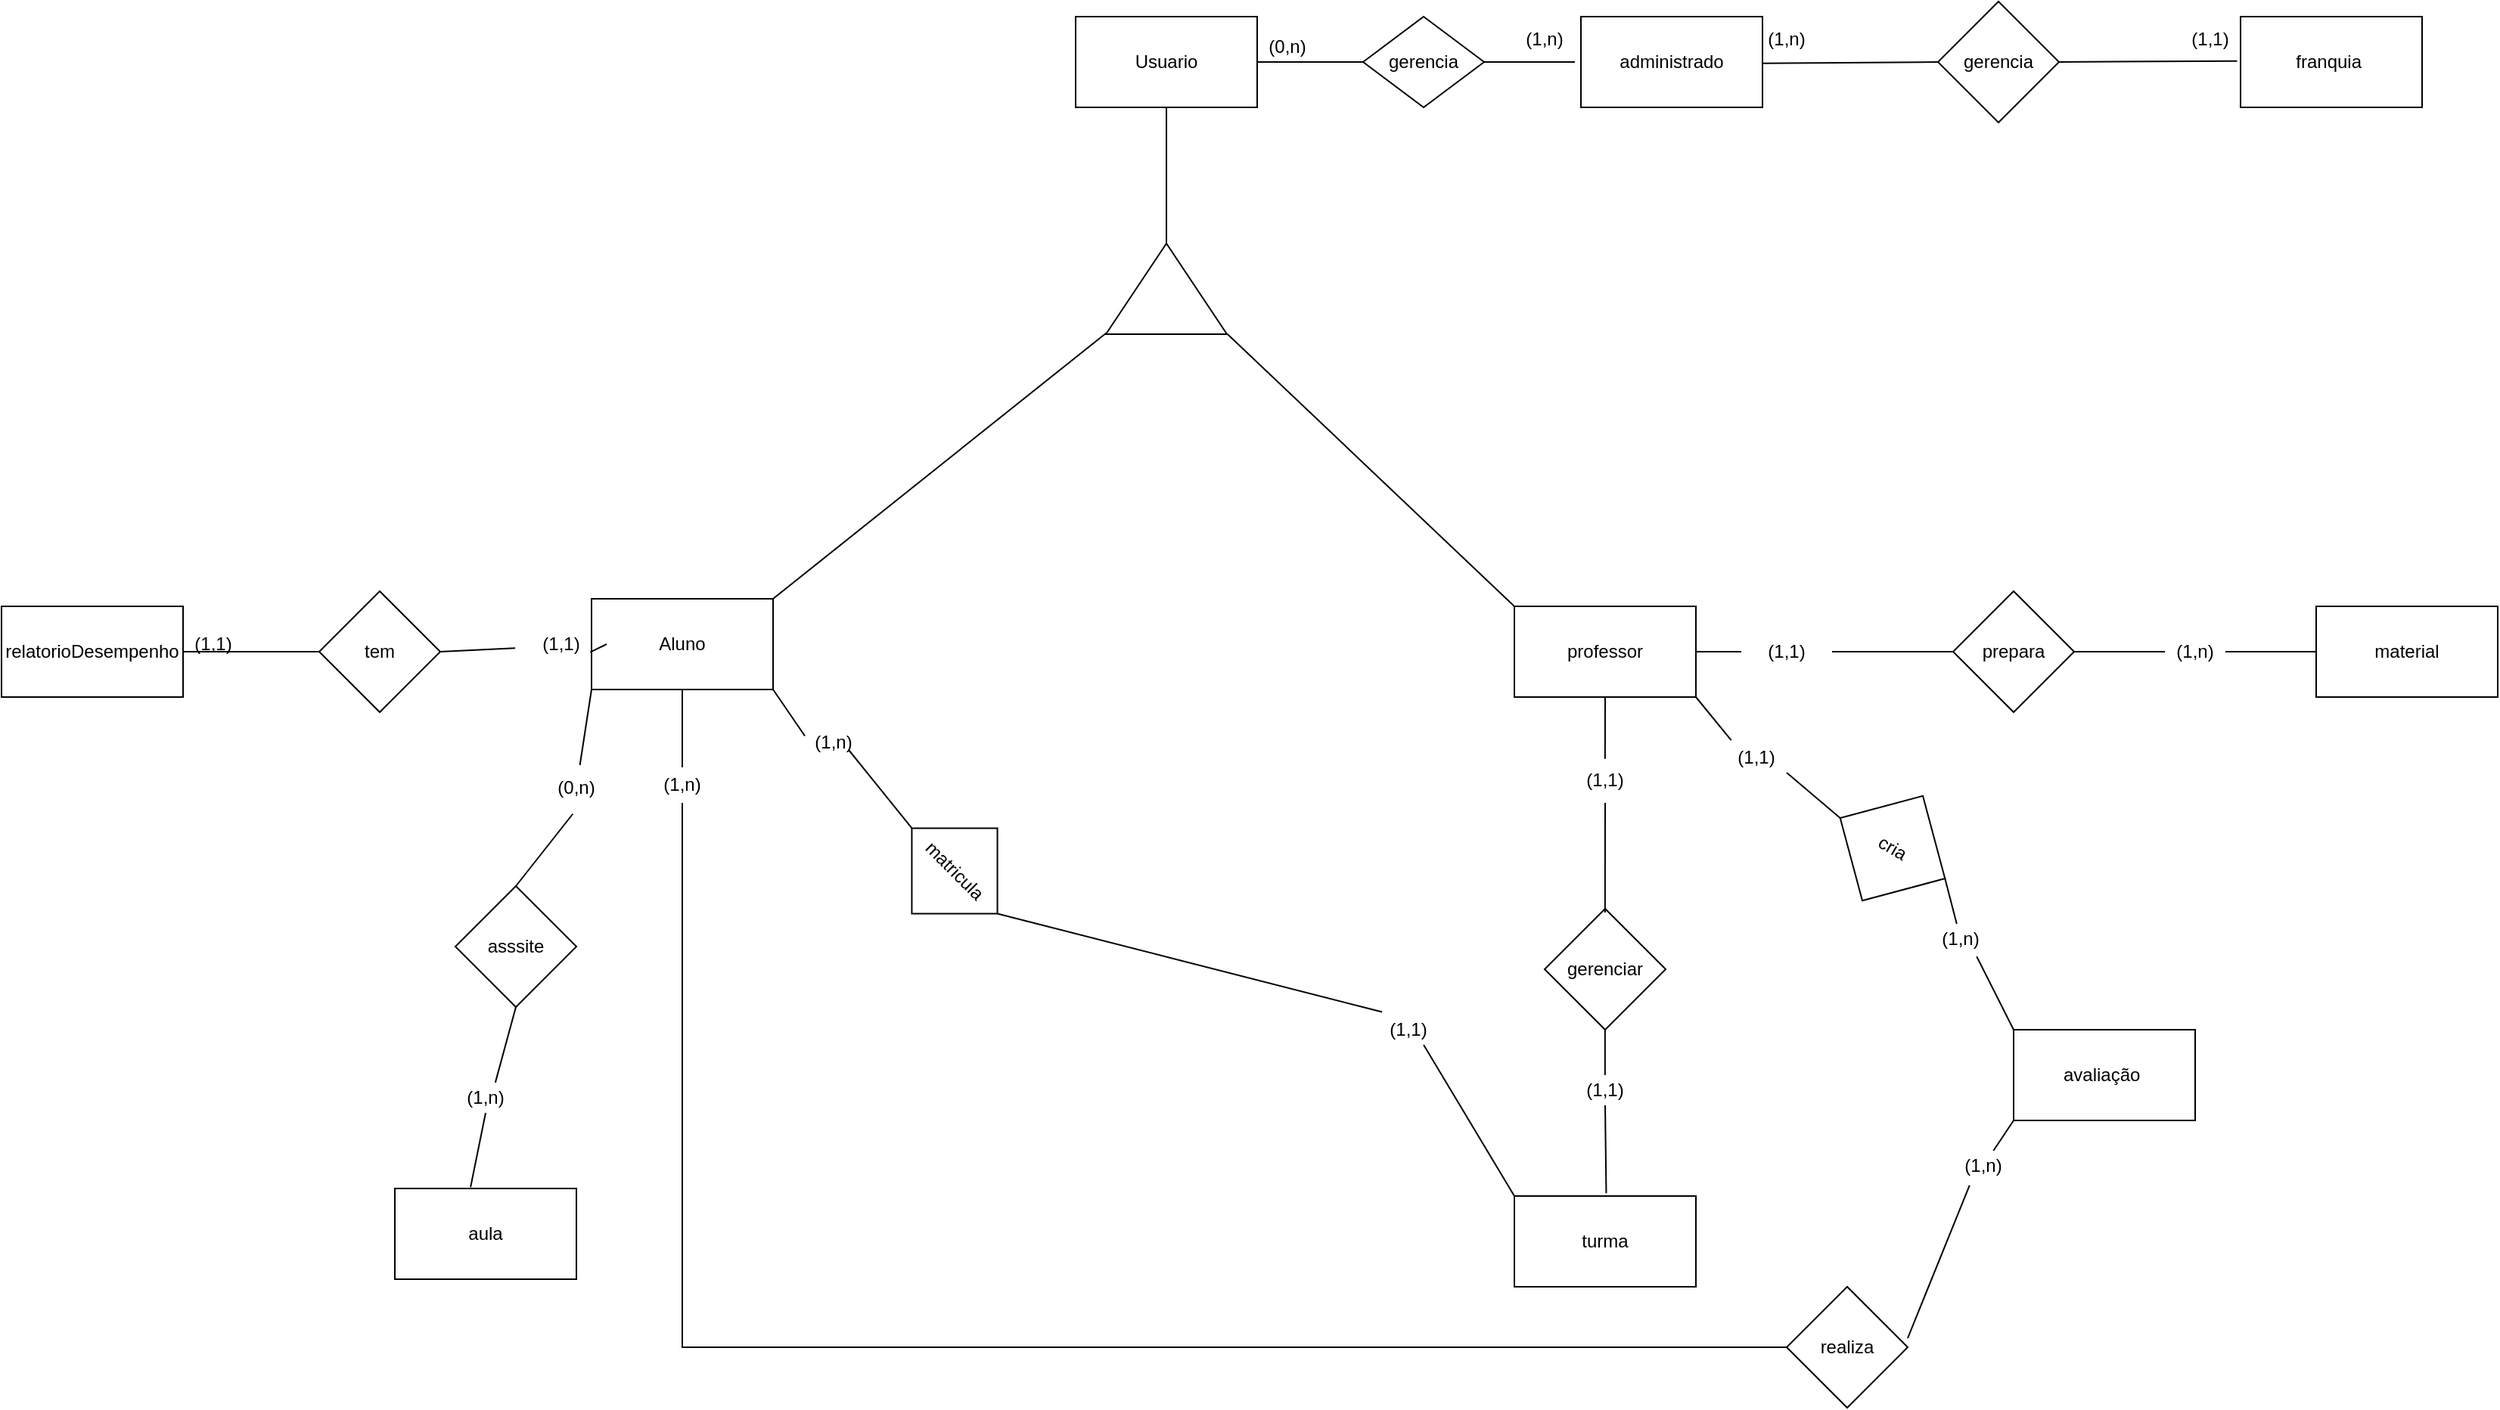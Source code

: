 <mxfile version="24.2.5" type="github">
  <diagram id="C5RBs43oDa-KdzZeNtuy" name="Page-1">
    <mxGraphModel dx="2514" dy="918" grid="1" gridSize="10" guides="1" tooltips="1" connect="1" arrows="1" fold="1" page="1" pageScale="1" pageWidth="827" pageHeight="1169" math="0" shadow="0">
      <root>
        <mxCell id="WIyWlLk6GJQsqaUBKTNV-0" />
        <mxCell id="WIyWlLk6GJQsqaUBKTNV-1" parent="WIyWlLk6GJQsqaUBKTNV-0" />
        <mxCell id="Bjb_hzIt6USLgZH4Bxek-37" value="administrado" style="rounded=0;whiteSpace=wrap;html=1;" vertex="1" parent="WIyWlLk6GJQsqaUBKTNV-1">
          <mxGeometry x="294" y="90" width="120" height="60" as="geometry" />
        </mxCell>
        <mxCell id="Bjb_hzIt6USLgZH4Bxek-38" value="franquia&amp;nbsp;" style="rounded=0;whiteSpace=wrap;html=1;" vertex="1" parent="WIyWlLk6GJQsqaUBKTNV-1">
          <mxGeometry x="730" y="90" width="120" height="60" as="geometry" />
        </mxCell>
        <mxCell id="Bjb_hzIt6USLgZH4Bxek-39" value="Usuario" style="rounded=0;whiteSpace=wrap;html=1;" vertex="1" parent="WIyWlLk6GJQsqaUBKTNV-1">
          <mxGeometry x="-40" y="90" width="120" height="60" as="geometry" />
        </mxCell>
        <mxCell id="Bjb_hzIt6USLgZH4Bxek-40" value="gerencia" style="rhombus;whiteSpace=wrap;html=1;" vertex="1" parent="WIyWlLk6GJQsqaUBKTNV-1">
          <mxGeometry x="530" y="80" width="80" height="80" as="geometry" />
        </mxCell>
        <mxCell id="Bjb_hzIt6USLgZH4Bxek-41" value="" style="endArrow=none;html=1;rounded=0;exitX=0.996;exitY=0.515;exitDx=0;exitDy=0;exitPerimeter=0;entryX=0;entryY=0.5;entryDx=0;entryDy=0;" edge="1" parent="WIyWlLk6GJQsqaUBKTNV-1" source="Bjb_hzIt6USLgZH4Bxek-37" target="Bjb_hzIt6USLgZH4Bxek-40">
          <mxGeometry width="50" height="50" relative="1" as="geometry">
            <mxPoint x="460" y="210" as="sourcePoint" />
            <mxPoint x="520" y="128" as="targetPoint" />
          </mxGeometry>
        </mxCell>
        <mxCell id="Bjb_hzIt6USLgZH4Bxek-42" value="" style="endArrow=none;html=1;rounded=0;exitX=1;exitY=0.5;exitDx=0;exitDy=0;entryX=-0.019;entryY=0.489;entryDx=0;entryDy=0;entryPerimeter=0;" edge="1" parent="WIyWlLk6GJQsqaUBKTNV-1" source="Bjb_hzIt6USLgZH4Bxek-40" target="Bjb_hzIt6USLgZH4Bxek-38">
          <mxGeometry width="50" height="50" relative="1" as="geometry">
            <mxPoint x="660" y="150" as="sourcePoint" />
            <mxPoint x="710" y="100" as="targetPoint" />
          </mxGeometry>
        </mxCell>
        <mxCell id="Bjb_hzIt6USLgZH4Bxek-43" value="(1,1)" style="text;html=1;align=center;verticalAlign=middle;whiteSpace=wrap;rounded=0;" vertex="1" parent="WIyWlLk6GJQsqaUBKTNV-1">
          <mxGeometry x="680" y="90" width="60" height="30" as="geometry" />
        </mxCell>
        <mxCell id="Bjb_hzIt6USLgZH4Bxek-44" value="(1,n)" style="text;html=1;align=center;verticalAlign=middle;whiteSpace=wrap;rounded=0;" vertex="1" parent="WIyWlLk6GJQsqaUBKTNV-1">
          <mxGeometry x="400" y="90" width="60" height="30" as="geometry" />
        </mxCell>
        <mxCell id="Bjb_hzIt6USLgZH4Bxek-45" value="gerencia" style="rhombus;whiteSpace=wrap;html=1;" vertex="1" parent="WIyWlLk6GJQsqaUBKTNV-1">
          <mxGeometry x="150" y="90" width="80" height="60" as="geometry" />
        </mxCell>
        <mxCell id="Bjb_hzIt6USLgZH4Bxek-46" value="" style="endArrow=none;html=1;rounded=0;exitX=1;exitY=0.5;exitDx=0;exitDy=0;" edge="1" parent="WIyWlLk6GJQsqaUBKTNV-1" source="Bjb_hzIt6USLgZH4Bxek-45">
          <mxGeometry width="50" height="50" relative="1" as="geometry">
            <mxPoint x="220" y="170" as="sourcePoint" />
            <mxPoint x="290" y="120" as="targetPoint" />
          </mxGeometry>
        </mxCell>
        <mxCell id="Bjb_hzIt6USLgZH4Bxek-47" value="" style="endArrow=none;html=1;rounded=0;entryX=0;entryY=0.5;entryDx=0;entryDy=0;" edge="1" parent="WIyWlLk6GJQsqaUBKTNV-1" source="Bjb_hzIt6USLgZH4Bxek-39" target="Bjb_hzIt6USLgZH4Bxek-45">
          <mxGeometry width="50" height="50" relative="1" as="geometry">
            <mxPoint x="40" y="210" as="sourcePoint" />
            <mxPoint x="90" y="160" as="targetPoint" />
          </mxGeometry>
        </mxCell>
        <mxCell id="Bjb_hzIt6USLgZH4Bxek-48" value="(0,n)" style="text;html=1;align=center;verticalAlign=middle;whiteSpace=wrap;rounded=0;" vertex="1" parent="WIyWlLk6GJQsqaUBKTNV-1">
          <mxGeometry x="70" y="100" width="60" height="20" as="geometry" />
        </mxCell>
        <mxCell id="Bjb_hzIt6USLgZH4Bxek-49" value="(1,n)" style="text;html=1;align=center;verticalAlign=middle;whiteSpace=wrap;rounded=0;" vertex="1" parent="WIyWlLk6GJQsqaUBKTNV-1">
          <mxGeometry x="240" y="90" width="60" height="30" as="geometry" />
        </mxCell>
        <mxCell id="Bjb_hzIt6USLgZH4Bxek-50" value="" style="triangle;whiteSpace=wrap;html=1;rotation=-90;" vertex="1" parent="WIyWlLk6GJQsqaUBKTNV-1">
          <mxGeometry x="-10" y="230" width="60" height="80" as="geometry" />
        </mxCell>
        <mxCell id="Bjb_hzIt6USLgZH4Bxek-51" value="Aluno" style="rounded=0;whiteSpace=wrap;html=1;" vertex="1" parent="WIyWlLk6GJQsqaUBKTNV-1">
          <mxGeometry x="-360" y="475" width="120" height="60" as="geometry" />
        </mxCell>
        <mxCell id="Bjb_hzIt6USLgZH4Bxek-52" value="professor" style="rounded=0;whiteSpace=wrap;html=1;" vertex="1" parent="WIyWlLk6GJQsqaUBKTNV-1">
          <mxGeometry x="250" y="480" width="120" height="60" as="geometry" />
        </mxCell>
        <mxCell id="Bjb_hzIt6USLgZH4Bxek-53" value="" style="endArrow=none;html=1;rounded=0;entryX=0.5;entryY=1;entryDx=0;entryDy=0;exitX=1;exitY=0.5;exitDx=0;exitDy=0;" edge="1" parent="WIyWlLk6GJQsqaUBKTNV-1" source="Bjb_hzIt6USLgZH4Bxek-50" target="Bjb_hzIt6USLgZH4Bxek-39">
          <mxGeometry width="50" height="50" relative="1" as="geometry">
            <mxPoint x="-30" y="240" as="sourcePoint" />
            <mxPoint x="20" y="190" as="targetPoint" />
          </mxGeometry>
        </mxCell>
        <mxCell id="Bjb_hzIt6USLgZH4Bxek-54" value="" style="endArrow=none;html=1;rounded=0;exitX=1;exitY=0;exitDx=0;exitDy=0;entryX=0.013;entryY=0.003;entryDx=0;entryDy=0;entryPerimeter=0;" edge="1" parent="WIyWlLk6GJQsqaUBKTNV-1" source="Bjb_hzIt6USLgZH4Bxek-51" target="Bjb_hzIt6USLgZH4Bxek-50">
          <mxGeometry width="50" height="50" relative="1" as="geometry">
            <mxPoint x="-120" y="410" as="sourcePoint" />
            <mxPoint x="-21" y="302" as="targetPoint" />
          </mxGeometry>
        </mxCell>
        <mxCell id="Bjb_hzIt6USLgZH4Bxek-55" value="" style="endArrow=none;html=1;rounded=0;entryX=0;entryY=1.005;entryDx=0;entryDy=0;entryPerimeter=0;exitX=0;exitY=0;exitDx=0;exitDy=0;" edge="1" parent="WIyWlLk6GJQsqaUBKTNV-1" source="Bjb_hzIt6USLgZH4Bxek-52" target="Bjb_hzIt6USLgZH4Bxek-50">
          <mxGeometry width="50" height="50" relative="1" as="geometry">
            <mxPoint x="10" y="420" as="sourcePoint" />
            <mxPoint x="60" y="370" as="targetPoint" />
          </mxGeometry>
        </mxCell>
        <mxCell id="Bjb_hzIt6USLgZH4Bxek-56" value="cria" style="rhombus;whiteSpace=wrap;html=1;rotation=30;" vertex="1" parent="WIyWlLk6GJQsqaUBKTNV-1">
          <mxGeometry x="460" y="600" width="80" height="80" as="geometry" />
        </mxCell>
        <mxCell id="Bjb_hzIt6USLgZH4Bxek-57" value="avaliação&amp;nbsp;" style="rounded=0;whiteSpace=wrap;html=1;" vertex="1" parent="WIyWlLk6GJQsqaUBKTNV-1">
          <mxGeometry x="580" y="760" width="120" height="60" as="geometry" />
        </mxCell>
        <mxCell id="Bjb_hzIt6USLgZH4Bxek-58" value="" style="endArrow=none;html=1;rounded=0;entryX=1;entryY=1;entryDx=0;entryDy=0;exitX=0.083;exitY=-0.074;exitDx=0;exitDy=0;exitPerimeter=0;" edge="1" parent="WIyWlLk6GJQsqaUBKTNV-1" source="Bjb_hzIt6USLgZH4Bxek-67" target="Bjb_hzIt6USLgZH4Bxek-52">
          <mxGeometry width="50" height="50" relative="1" as="geometry">
            <mxPoint x="360" y="650" as="sourcePoint" />
            <mxPoint x="410" y="600" as="targetPoint" />
          </mxGeometry>
        </mxCell>
        <mxCell id="Bjb_hzIt6USLgZH4Bxek-59" value="" style="endArrow=none;html=1;rounded=0;entryX=1;entryY=0.5;entryDx=0;entryDy=0;" edge="1" parent="WIyWlLk6GJQsqaUBKTNV-1" source="Bjb_hzIt6USLgZH4Bxek-65" target="Bjb_hzIt6USLgZH4Bxek-56">
          <mxGeometry width="50" height="50" relative="1" as="geometry">
            <mxPoint x="520" y="750" as="sourcePoint" />
            <mxPoint x="540" y="680" as="targetPoint" />
          </mxGeometry>
        </mxCell>
        <mxCell id="Bjb_hzIt6USLgZH4Bxek-60" value="gerenciar" style="rhombus;whiteSpace=wrap;html=1;" vertex="1" parent="WIyWlLk6GJQsqaUBKTNV-1">
          <mxGeometry x="270" y="680" width="80" height="80" as="geometry" />
        </mxCell>
        <mxCell id="Bjb_hzIt6USLgZH4Bxek-61" value="" style="endArrow=none;html=1;rounded=0;exitX=0.499;exitY=0.031;exitDx=0;exitDy=0;exitPerimeter=0;entryX=0.5;entryY=1;entryDx=0;entryDy=0;" edge="1" parent="WIyWlLk6GJQsqaUBKTNV-1" source="Bjb_hzIt6USLgZH4Bxek-71" target="Bjb_hzIt6USLgZH4Bxek-52">
          <mxGeometry width="50" height="50" relative="1" as="geometry">
            <mxPoint x="290" y="680" as="sourcePoint" />
            <mxPoint x="290" y="560" as="targetPoint" />
          </mxGeometry>
        </mxCell>
        <mxCell id="Bjb_hzIt6USLgZH4Bxek-62" value="turma" style="rounded=0;whiteSpace=wrap;html=1;" vertex="1" parent="WIyWlLk6GJQsqaUBKTNV-1">
          <mxGeometry x="250" y="870" width="120" height="60" as="geometry" />
        </mxCell>
        <mxCell id="Bjb_hzIt6USLgZH4Bxek-63" value="" style="endArrow=none;html=1;rounded=0;entryX=0.5;entryY=1;entryDx=0;entryDy=0;exitX=0.75;exitY=0;exitDx=0;exitDy=0;" edge="1" parent="WIyWlLk6GJQsqaUBKTNV-1">
          <mxGeometry width="50" height="50" relative="1" as="geometry">
            <mxPoint x="309.92" y="790" as="sourcePoint" />
            <mxPoint x="309.92" y="760" as="targetPoint" />
          </mxGeometry>
        </mxCell>
        <mxCell id="Bjb_hzIt6USLgZH4Bxek-64" value="" style="endArrow=none;html=1;rounded=0;entryX=0.853;entryY=1.078;entryDx=0;entryDy=0;exitX=0;exitY=0;exitDx=0;exitDy=0;entryPerimeter=0;" edge="1" parent="WIyWlLk6GJQsqaUBKTNV-1" source="Bjb_hzIt6USLgZH4Bxek-57" target="Bjb_hzIt6USLgZH4Bxek-65">
          <mxGeometry width="50" height="50" relative="1" as="geometry">
            <mxPoint x="580" y="760" as="sourcePoint" />
            <mxPoint x="535" y="660" as="targetPoint" />
          </mxGeometry>
        </mxCell>
        <mxCell id="Bjb_hzIt6USLgZH4Bxek-65" value="(1,n)" style="text;html=1;align=center;verticalAlign=middle;whiteSpace=wrap;rounded=0;" vertex="1" parent="WIyWlLk6GJQsqaUBKTNV-1">
          <mxGeometry x="530" y="690" width="30" height="20" as="geometry" />
        </mxCell>
        <mxCell id="Bjb_hzIt6USLgZH4Bxek-66" value="" style="endArrow=none;html=1;rounded=0;entryX=1;entryY=1;entryDx=0;entryDy=0;exitX=0;exitY=0.5;exitDx=0;exitDy=0;" edge="1" parent="WIyWlLk6GJQsqaUBKTNV-1" source="Bjb_hzIt6USLgZH4Bxek-56" target="Bjb_hzIt6USLgZH4Bxek-67">
          <mxGeometry width="50" height="50" relative="1" as="geometry">
            <mxPoint x="465" y="620" as="sourcePoint" />
            <mxPoint x="370" y="550" as="targetPoint" />
          </mxGeometry>
        </mxCell>
        <mxCell id="Bjb_hzIt6USLgZH4Bxek-67" value="(1,1)" style="text;html=1;align=center;verticalAlign=middle;whiteSpace=wrap;rounded=0;" vertex="1" parent="WIyWlLk6GJQsqaUBKTNV-1">
          <mxGeometry x="390" y="570" width="40" height="20" as="geometry" />
        </mxCell>
        <mxCell id="Bjb_hzIt6USLgZH4Bxek-68" value="" style="endArrow=none;html=1;rounded=0;exitX=0.506;exitY=-0.032;exitDx=0;exitDy=0;exitPerimeter=0;entryX=0.5;entryY=1;entryDx=0;entryDy=0;" edge="1" parent="WIyWlLk6GJQsqaUBKTNV-1" source="Bjb_hzIt6USLgZH4Bxek-62" target="Bjb_hzIt6USLgZH4Bxek-69">
          <mxGeometry width="50" height="50" relative="1" as="geometry">
            <mxPoint x="290" y="860" as="sourcePoint" />
            <mxPoint x="290" y="820" as="targetPoint" />
          </mxGeometry>
        </mxCell>
        <mxCell id="Bjb_hzIt6USLgZH4Bxek-69" value="(1,1)" style="text;html=1;align=center;verticalAlign=middle;whiteSpace=wrap;rounded=0;" vertex="1" parent="WIyWlLk6GJQsqaUBKTNV-1">
          <mxGeometry x="290" y="790" width="40" height="20" as="geometry" />
        </mxCell>
        <mxCell id="Bjb_hzIt6USLgZH4Bxek-70" value="" style="endArrow=none;html=1;rounded=0;exitX=0.499;exitY=0.031;exitDx=0;exitDy=0;exitPerimeter=0;entryX=0.5;entryY=1;entryDx=0;entryDy=0;" edge="1" parent="WIyWlLk6GJQsqaUBKTNV-1" source="Bjb_hzIt6USLgZH4Bxek-60" target="Bjb_hzIt6USLgZH4Bxek-71">
          <mxGeometry width="50" height="50" relative="1" as="geometry">
            <mxPoint x="310" y="682" as="sourcePoint" />
            <mxPoint x="310" y="550" as="targetPoint" />
          </mxGeometry>
        </mxCell>
        <mxCell id="Bjb_hzIt6USLgZH4Bxek-71" value="(1,1)" style="text;html=1;align=center;verticalAlign=middle;whiteSpace=wrap;rounded=0;" vertex="1" parent="WIyWlLk6GJQsqaUBKTNV-1">
          <mxGeometry x="280" y="580" width="60" height="30" as="geometry" />
        </mxCell>
        <mxCell id="Bjb_hzIt6USLgZH4Bxek-72" value="aula" style="rounded=0;whiteSpace=wrap;html=1;" vertex="1" parent="WIyWlLk6GJQsqaUBKTNV-1">
          <mxGeometry x="-490" y="865" width="120" height="60" as="geometry" />
        </mxCell>
        <mxCell id="Bjb_hzIt6USLgZH4Bxek-73" value="asssite" style="rhombus;whiteSpace=wrap;html=1;" vertex="1" parent="WIyWlLk6GJQsqaUBKTNV-1">
          <mxGeometry x="-450" y="665" width="80" height="80" as="geometry" />
        </mxCell>
        <mxCell id="Bjb_hzIt6USLgZH4Bxek-74" value="" style="endArrow=none;html=1;rounded=0;entryX=0;entryY=1;entryDx=0;entryDy=0;" edge="1" parent="WIyWlLk6GJQsqaUBKTNV-1" source="Bjb_hzIt6USLgZH4Bxek-79" target="Bjb_hzIt6USLgZH4Bxek-51">
          <mxGeometry width="50" height="50" relative="1" as="geometry">
            <mxPoint x="-500" y="685" as="sourcePoint" />
            <mxPoint x="-450" y="635" as="targetPoint" />
          </mxGeometry>
        </mxCell>
        <mxCell id="Bjb_hzIt6USLgZH4Bxek-75" value="" style="endArrow=none;html=1;rounded=0;entryX=0.5;entryY=1;entryDx=0;entryDy=0;exitX=0.607;exitY=-0.003;exitDx=0;exitDy=0;exitPerimeter=0;" edge="1" parent="WIyWlLk6GJQsqaUBKTNV-1" source="Bjb_hzIt6USLgZH4Bxek-77" target="Bjb_hzIt6USLgZH4Bxek-73">
          <mxGeometry width="50" height="50" relative="1" as="geometry">
            <mxPoint x="-430" y="855" as="sourcePoint" />
            <mxPoint x="-380" y="805" as="targetPoint" />
          </mxGeometry>
        </mxCell>
        <mxCell id="Bjb_hzIt6USLgZH4Bxek-76" value="" style="endArrow=none;html=1;rounded=0;entryX=0.5;entryY=1;entryDx=0;entryDy=0;exitX=0.417;exitY=-0.014;exitDx=0;exitDy=0;exitPerimeter=0;" edge="1" parent="WIyWlLk6GJQsqaUBKTNV-1" source="Bjb_hzIt6USLgZH4Bxek-72" target="Bjb_hzIt6USLgZH4Bxek-77">
          <mxGeometry width="50" height="50" relative="1" as="geometry">
            <mxPoint x="-380" y="854" as="sourcePoint" />
            <mxPoint x="-380" y="765" as="targetPoint" />
          </mxGeometry>
        </mxCell>
        <mxCell id="Bjb_hzIt6USLgZH4Bxek-77" value="(1,n)" style="text;html=1;align=center;verticalAlign=middle;whiteSpace=wrap;rounded=0;" vertex="1" parent="WIyWlLk6GJQsqaUBKTNV-1">
          <mxGeometry x="-460" y="795" width="60" height="20" as="geometry" />
        </mxCell>
        <mxCell id="Bjb_hzIt6USLgZH4Bxek-78" value="" style="endArrow=none;html=1;rounded=0;entryX=0.461;entryY=1.075;entryDx=0;entryDy=0;exitX=0.5;exitY=0;exitDx=0;exitDy=0;entryPerimeter=0;" edge="1" parent="WIyWlLk6GJQsqaUBKTNV-1" source="Bjb_hzIt6USLgZH4Bxek-73" target="Bjb_hzIt6USLgZH4Bxek-79">
          <mxGeometry width="50" height="50" relative="1" as="geometry">
            <mxPoint x="-380" y="685" as="sourcePoint" />
            <mxPoint x="-360" y="535" as="targetPoint" />
          </mxGeometry>
        </mxCell>
        <mxCell id="Bjb_hzIt6USLgZH4Bxek-79" value="(0,n)" style="text;html=1;align=center;verticalAlign=middle;whiteSpace=wrap;rounded=0;" vertex="1" parent="WIyWlLk6GJQsqaUBKTNV-1">
          <mxGeometry x="-400" y="585" width="60" height="30" as="geometry" />
        </mxCell>
        <mxCell id="Bjb_hzIt6USLgZH4Bxek-80" value="matricula" style="rhombus;whiteSpace=wrap;html=1;rotation=45;" vertex="1" parent="WIyWlLk6GJQsqaUBKTNV-1">
          <mxGeometry x="-160" y="615" width="80" height="80" as="geometry" />
        </mxCell>
        <mxCell id="Bjb_hzIt6USLgZH4Bxek-81" value="" style="endArrow=none;html=1;rounded=0;entryX=1;entryY=1;entryDx=0;entryDy=0;exitX=0.184;exitY=0.077;exitDx=0;exitDy=0;exitPerimeter=0;" edge="1" parent="WIyWlLk6GJQsqaUBKTNV-1" source="Bjb_hzIt6USLgZH4Bxek-86" target="Bjb_hzIt6USLgZH4Bxek-51">
          <mxGeometry width="50" height="50" relative="1" as="geometry">
            <mxPoint x="-340" y="675" as="sourcePoint" />
            <mxPoint x="-290" y="625" as="targetPoint" />
          </mxGeometry>
        </mxCell>
        <mxCell id="Bjb_hzIt6USLgZH4Bxek-82" value="" style="endArrow=none;html=1;rounded=0;entryX=1;entryY=0.5;entryDx=0;entryDy=0;exitX=0.209;exitY=-0.088;exitDx=0;exitDy=0;exitPerimeter=0;" edge="1" parent="WIyWlLk6GJQsqaUBKTNV-1" source="Bjb_hzIt6USLgZH4Bxek-84" target="Bjb_hzIt6USLgZH4Bxek-80">
          <mxGeometry width="50" height="50" relative="1" as="geometry">
            <mxPoint x="-20" y="820" as="sourcePoint" />
            <mxPoint x="30" y="770" as="targetPoint" />
          </mxGeometry>
        </mxCell>
        <mxCell id="Bjb_hzIt6USLgZH4Bxek-83" value="" style="endArrow=none;html=1;rounded=0;entryX=0.667;entryY=1;entryDx=0;entryDy=0;exitX=0;exitY=0;exitDx=0;exitDy=0;entryPerimeter=0;" edge="1" parent="WIyWlLk6GJQsqaUBKTNV-1" source="Bjb_hzIt6USLgZH4Bxek-62" target="Bjb_hzIt6USLgZH4Bxek-84">
          <mxGeometry width="50" height="50" relative="1" as="geometry">
            <mxPoint x="250" y="870" as="sourcePoint" />
            <mxPoint x="108" y="698" as="targetPoint" />
          </mxGeometry>
        </mxCell>
        <mxCell id="Bjb_hzIt6USLgZH4Bxek-84" value="(1,1)" style="text;html=1;align=center;verticalAlign=middle;whiteSpace=wrap;rounded=0;" vertex="1" parent="WIyWlLk6GJQsqaUBKTNV-1">
          <mxGeometry x="150" y="750" width="60" height="20" as="geometry" />
        </mxCell>
        <mxCell id="Bjb_hzIt6USLgZH4Bxek-85" value="" style="endArrow=none;html=1;rounded=0;entryX=0.667;entryY=1;entryDx=0;entryDy=0;exitX=0;exitY=0.5;exitDx=0;exitDy=0;entryPerimeter=0;" edge="1" parent="WIyWlLk6GJQsqaUBKTNV-1" source="Bjb_hzIt6USLgZH4Bxek-80" target="Bjb_hzIt6USLgZH4Bxek-86">
          <mxGeometry width="50" height="50" relative="1" as="geometry">
            <mxPoint x="-148" y="627" as="sourcePoint" />
            <mxPoint x="-240" y="535" as="targetPoint" />
          </mxGeometry>
        </mxCell>
        <mxCell id="Bjb_hzIt6USLgZH4Bxek-86" value="(1,n)" style="text;html=1;align=center;verticalAlign=middle;whiteSpace=wrap;rounded=0;" vertex="1" parent="WIyWlLk6GJQsqaUBKTNV-1">
          <mxGeometry x="-230" y="565" width="60" height="10" as="geometry" />
        </mxCell>
        <mxCell id="Bjb_hzIt6USLgZH4Bxek-87" value="" style="endArrow=none;html=1;rounded=0;entryX=0.5;entryY=1;entryDx=0;entryDy=0;exitX=0.5;exitY=0.059;exitDx=0;exitDy=0;exitPerimeter=0;" edge="1" parent="WIyWlLk6GJQsqaUBKTNV-1" source="Bjb_hzIt6USLgZH4Bxek-93" target="Bjb_hzIt6USLgZH4Bxek-51">
          <mxGeometry width="50" height="50" relative="1" as="geometry">
            <mxPoint x="210" y="955" as="sourcePoint" />
            <mxPoint x="-310" y="535" as="targetPoint" />
            <Array as="points" />
          </mxGeometry>
        </mxCell>
        <mxCell id="Bjb_hzIt6USLgZH4Bxek-88" value="realiza" style="rhombus;whiteSpace=wrap;html=1;" vertex="1" parent="WIyWlLk6GJQsqaUBKTNV-1">
          <mxGeometry x="430" y="930" width="80" height="80" as="geometry" />
        </mxCell>
        <mxCell id="Bjb_hzIt6USLgZH4Bxek-89" value="" style="endArrow=none;html=1;rounded=0;entryX=0;entryY=1;entryDx=0;entryDy=0;" edge="1" parent="WIyWlLk6GJQsqaUBKTNV-1" source="Bjb_hzIt6USLgZH4Bxek-91" target="Bjb_hzIt6USLgZH4Bxek-57">
          <mxGeometry width="50" height="50" relative="1" as="geometry">
            <mxPoint x="560" y="970" as="sourcePoint" />
            <mxPoint x="610" y="920" as="targetPoint" />
          </mxGeometry>
        </mxCell>
        <mxCell id="Bjb_hzIt6USLgZH4Bxek-90" value="" style="endArrow=none;html=1;rounded=0;exitX=1;exitY=0.425;exitDx=0;exitDy=0;exitPerimeter=0;entryX=0.348;entryY=1.144;entryDx=0;entryDy=0;entryPerimeter=0;" edge="1" parent="WIyWlLk6GJQsqaUBKTNV-1" source="Bjb_hzIt6USLgZH4Bxek-88" target="Bjb_hzIt6USLgZH4Bxek-91">
          <mxGeometry width="50" height="50" relative="1" as="geometry">
            <mxPoint x="500" y="964" as="sourcePoint" />
            <mxPoint x="580" y="820" as="targetPoint" />
          </mxGeometry>
        </mxCell>
        <mxCell id="Bjb_hzIt6USLgZH4Bxek-91" value="(1,n)" style="text;html=1;align=center;verticalAlign=middle;whiteSpace=wrap;rounded=0;" vertex="1" parent="WIyWlLk6GJQsqaUBKTNV-1">
          <mxGeometry x="530" y="840" width="60" height="20" as="geometry" />
        </mxCell>
        <mxCell id="Bjb_hzIt6USLgZH4Bxek-92" value="" style="endArrow=none;html=1;rounded=0;entryX=0.5;entryY=1;entryDx=0;entryDy=0;exitX=0;exitY=0.5;exitDx=0;exitDy=0;" edge="1" parent="WIyWlLk6GJQsqaUBKTNV-1" source="Bjb_hzIt6USLgZH4Bxek-88" target="Bjb_hzIt6USLgZH4Bxek-93">
          <mxGeometry width="50" height="50" relative="1" as="geometry">
            <mxPoint x="330" y="960" as="sourcePoint" />
            <mxPoint x="-180" y="540" as="targetPoint" />
            <Array as="points">
              <mxPoint x="-300" y="970" />
            </Array>
          </mxGeometry>
        </mxCell>
        <mxCell id="Bjb_hzIt6USLgZH4Bxek-93" value="(1,n)" style="text;html=1;align=center;verticalAlign=middle;whiteSpace=wrap;rounded=0;" vertex="1" parent="WIyWlLk6GJQsqaUBKTNV-1">
          <mxGeometry x="-330" y="585" width="60" height="25" as="geometry" />
        </mxCell>
        <mxCell id="Bjb_hzIt6USLgZH4Bxek-94" value="material" style="rounded=0;whiteSpace=wrap;html=1;" vertex="1" parent="WIyWlLk6GJQsqaUBKTNV-1">
          <mxGeometry x="780" y="480" width="120" height="60" as="geometry" />
        </mxCell>
        <mxCell id="Bjb_hzIt6USLgZH4Bxek-95" value="prepara" style="rhombus;whiteSpace=wrap;html=1;" vertex="1" parent="WIyWlLk6GJQsqaUBKTNV-1">
          <mxGeometry x="540" y="470" width="80" height="80" as="geometry" />
        </mxCell>
        <mxCell id="Bjb_hzIt6USLgZH4Bxek-96" value="" style="endArrow=none;html=1;rounded=0;exitX=1;exitY=0.5;exitDx=0;exitDy=0;entryX=0;entryY=0.5;entryDx=0;entryDy=0;" edge="1" parent="WIyWlLk6GJQsqaUBKTNV-1" source="Bjb_hzIt6USLgZH4Bxek-101" target="Bjb_hzIt6USLgZH4Bxek-95">
          <mxGeometry width="50" height="50" relative="1" as="geometry">
            <mxPoint x="400" y="520" as="sourcePoint" />
            <mxPoint x="450" y="470" as="targetPoint" />
          </mxGeometry>
        </mxCell>
        <mxCell id="Bjb_hzIt6USLgZH4Bxek-97" value="" style="endArrow=none;html=1;rounded=0;exitX=1;exitY=0.5;exitDx=0;exitDy=0;entryX=0;entryY=0.5;entryDx=0;entryDy=0;" edge="1" parent="WIyWlLk6GJQsqaUBKTNV-1" source="Bjb_hzIt6USLgZH4Bxek-99" target="Bjb_hzIt6USLgZH4Bxek-94">
          <mxGeometry width="50" height="50" relative="1" as="geometry">
            <mxPoint x="670" y="560" as="sourcePoint" />
            <mxPoint x="720" y="510" as="targetPoint" />
          </mxGeometry>
        </mxCell>
        <mxCell id="Bjb_hzIt6USLgZH4Bxek-98" value="" style="endArrow=none;html=1;rounded=0;exitX=1;exitY=0.5;exitDx=0;exitDy=0;entryX=0;entryY=0.5;entryDx=0;entryDy=0;" edge="1" parent="WIyWlLk6GJQsqaUBKTNV-1" source="Bjb_hzIt6USLgZH4Bxek-95" target="Bjb_hzIt6USLgZH4Bxek-99">
          <mxGeometry width="50" height="50" relative="1" as="geometry">
            <mxPoint x="620" y="510" as="sourcePoint" />
            <mxPoint x="740" y="510" as="targetPoint" />
          </mxGeometry>
        </mxCell>
        <mxCell id="Bjb_hzIt6USLgZH4Bxek-99" value="(1,n)" style="text;html=1;align=center;verticalAlign=middle;whiteSpace=wrap;rounded=0;" vertex="1" parent="WIyWlLk6GJQsqaUBKTNV-1">
          <mxGeometry x="680" y="500" width="40" height="20" as="geometry" />
        </mxCell>
        <mxCell id="Bjb_hzIt6USLgZH4Bxek-100" value="" style="endArrow=none;html=1;rounded=0;exitX=1;exitY=0.5;exitDx=0;exitDy=0;entryX=0;entryY=0.5;entryDx=0;entryDy=0;" edge="1" parent="WIyWlLk6GJQsqaUBKTNV-1" source="Bjb_hzIt6USLgZH4Bxek-52" target="Bjb_hzIt6USLgZH4Bxek-101">
          <mxGeometry width="50" height="50" relative="1" as="geometry">
            <mxPoint x="370" y="510" as="sourcePoint" />
            <mxPoint x="540" y="510" as="targetPoint" />
          </mxGeometry>
        </mxCell>
        <mxCell id="Bjb_hzIt6USLgZH4Bxek-101" value="(1,1)" style="text;html=1;align=center;verticalAlign=middle;whiteSpace=wrap;rounded=0;" vertex="1" parent="WIyWlLk6GJQsqaUBKTNV-1">
          <mxGeometry x="400" y="495" width="60" height="30" as="geometry" />
        </mxCell>
        <mxCell id="Bjb_hzIt6USLgZH4Bxek-102" value="tem" style="rhombus;whiteSpace=wrap;html=1;" vertex="1" parent="WIyWlLk6GJQsqaUBKTNV-1">
          <mxGeometry x="-540" y="470" width="80" height="80" as="geometry" />
        </mxCell>
        <mxCell id="Bjb_hzIt6USLgZH4Bxek-103" value="relatorioDesempenho" style="rounded=0;whiteSpace=wrap;html=1;" vertex="1" parent="WIyWlLk6GJQsqaUBKTNV-1">
          <mxGeometry x="-750" y="480" width="120" height="60" as="geometry" />
        </mxCell>
        <mxCell id="Bjb_hzIt6USLgZH4Bxek-104" value="" style="endArrow=none;html=1;rounded=0;exitX=1;exitY=0.5;exitDx=0;exitDy=0;entryX=-0.007;entryY=0.588;entryDx=0;entryDy=0;entryPerimeter=0;" edge="1" parent="WIyWlLk6GJQsqaUBKTNV-1" source="Bjb_hzIt6USLgZH4Bxek-108" target="Bjb_hzIt6USLgZH4Bxek-51">
          <mxGeometry width="50" height="50" relative="1" as="geometry">
            <mxPoint x="-430" y="570" as="sourcePoint" />
            <mxPoint x="-380" y="520" as="targetPoint" />
          </mxGeometry>
        </mxCell>
        <mxCell id="Bjb_hzIt6USLgZH4Bxek-105" value="" style="endArrow=none;html=1;rounded=0;entryX=0;entryY=0.5;entryDx=0;entryDy=0;exitX=1;exitY=0.5;exitDx=0;exitDy=0;" edge="1" parent="WIyWlLk6GJQsqaUBKTNV-1" source="Bjb_hzIt6USLgZH4Bxek-103" target="Bjb_hzIt6USLgZH4Bxek-102">
          <mxGeometry width="50" height="50" relative="1" as="geometry">
            <mxPoint x="-700" y="620" as="sourcePoint" />
            <mxPoint x="-650" y="570" as="targetPoint" />
          </mxGeometry>
        </mxCell>
        <mxCell id="Bjb_hzIt6USLgZH4Bxek-106" value="(1,1)" style="text;html=1;align=center;verticalAlign=middle;whiteSpace=wrap;rounded=0;" vertex="1" parent="WIyWlLk6GJQsqaUBKTNV-1">
          <mxGeometry x="-640" y="490" width="60" height="30" as="geometry" />
        </mxCell>
        <mxCell id="Bjb_hzIt6USLgZH4Bxek-107" value="" style="endArrow=none;html=1;rounded=0;exitX=1;exitY=0.5;exitDx=0;exitDy=0;entryX=-0.007;entryY=0.588;entryDx=0;entryDy=0;entryPerimeter=0;" edge="1" parent="WIyWlLk6GJQsqaUBKTNV-1" source="Bjb_hzIt6USLgZH4Bxek-102" target="Bjb_hzIt6USLgZH4Bxek-108">
          <mxGeometry width="50" height="50" relative="1" as="geometry">
            <mxPoint x="-460" y="510" as="sourcePoint" />
            <mxPoint x="-361" y="510" as="targetPoint" />
          </mxGeometry>
        </mxCell>
        <mxCell id="Bjb_hzIt6USLgZH4Bxek-108" value="(1,1)" style="text;html=1;align=center;verticalAlign=middle;whiteSpace=wrap;rounded=0;" vertex="1" parent="WIyWlLk6GJQsqaUBKTNV-1">
          <mxGeometry x="-410" y="490" width="60" height="30" as="geometry" />
        </mxCell>
      </root>
    </mxGraphModel>
  </diagram>
</mxfile>
